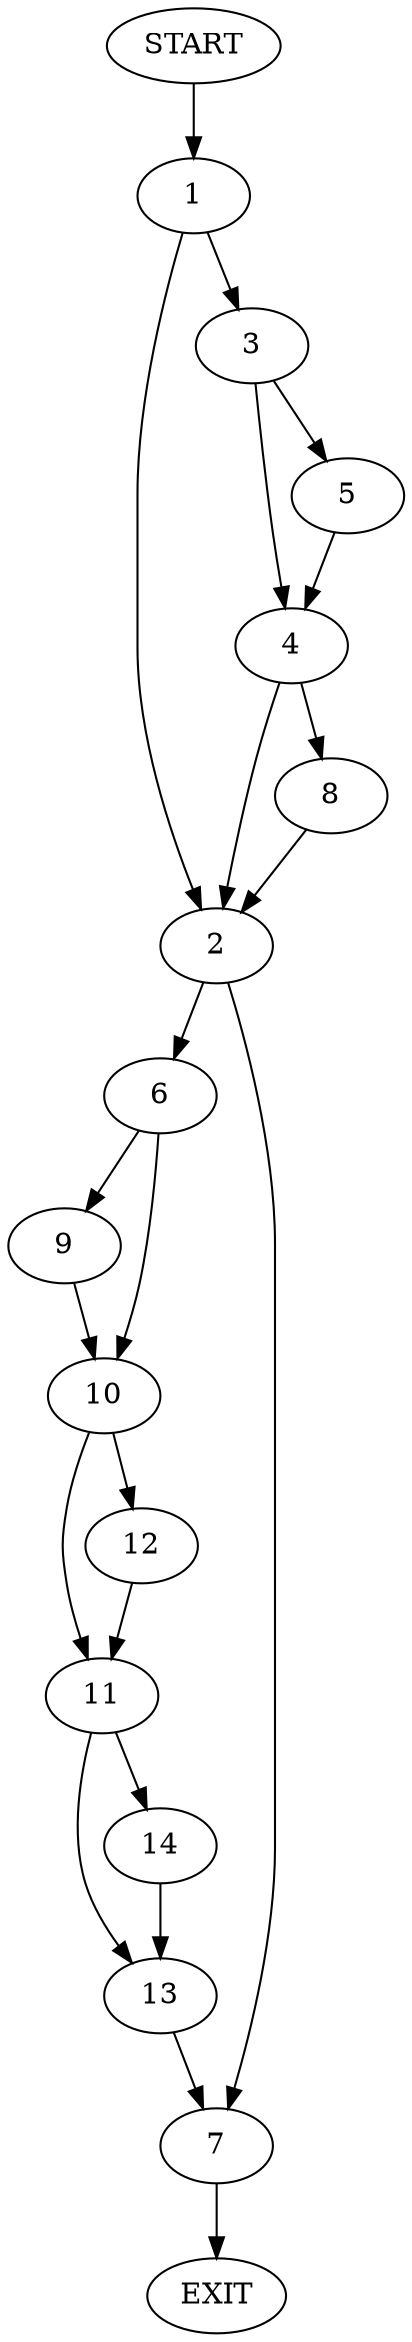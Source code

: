 digraph {
0 [label="START"]
15 [label="EXIT"]
0 -> 1
1 -> 2
1 -> 3
3 -> 4
3 -> 5
2 -> 6
2 -> 7
4 -> 8
4 -> 2
5 -> 4
8 -> 2
6 -> 9
6 -> 10
7 -> 15
9 -> 10
10 -> 11
10 -> 12
11 -> 13
11 -> 14
12 -> 11
13 -> 7
14 -> 13
}
